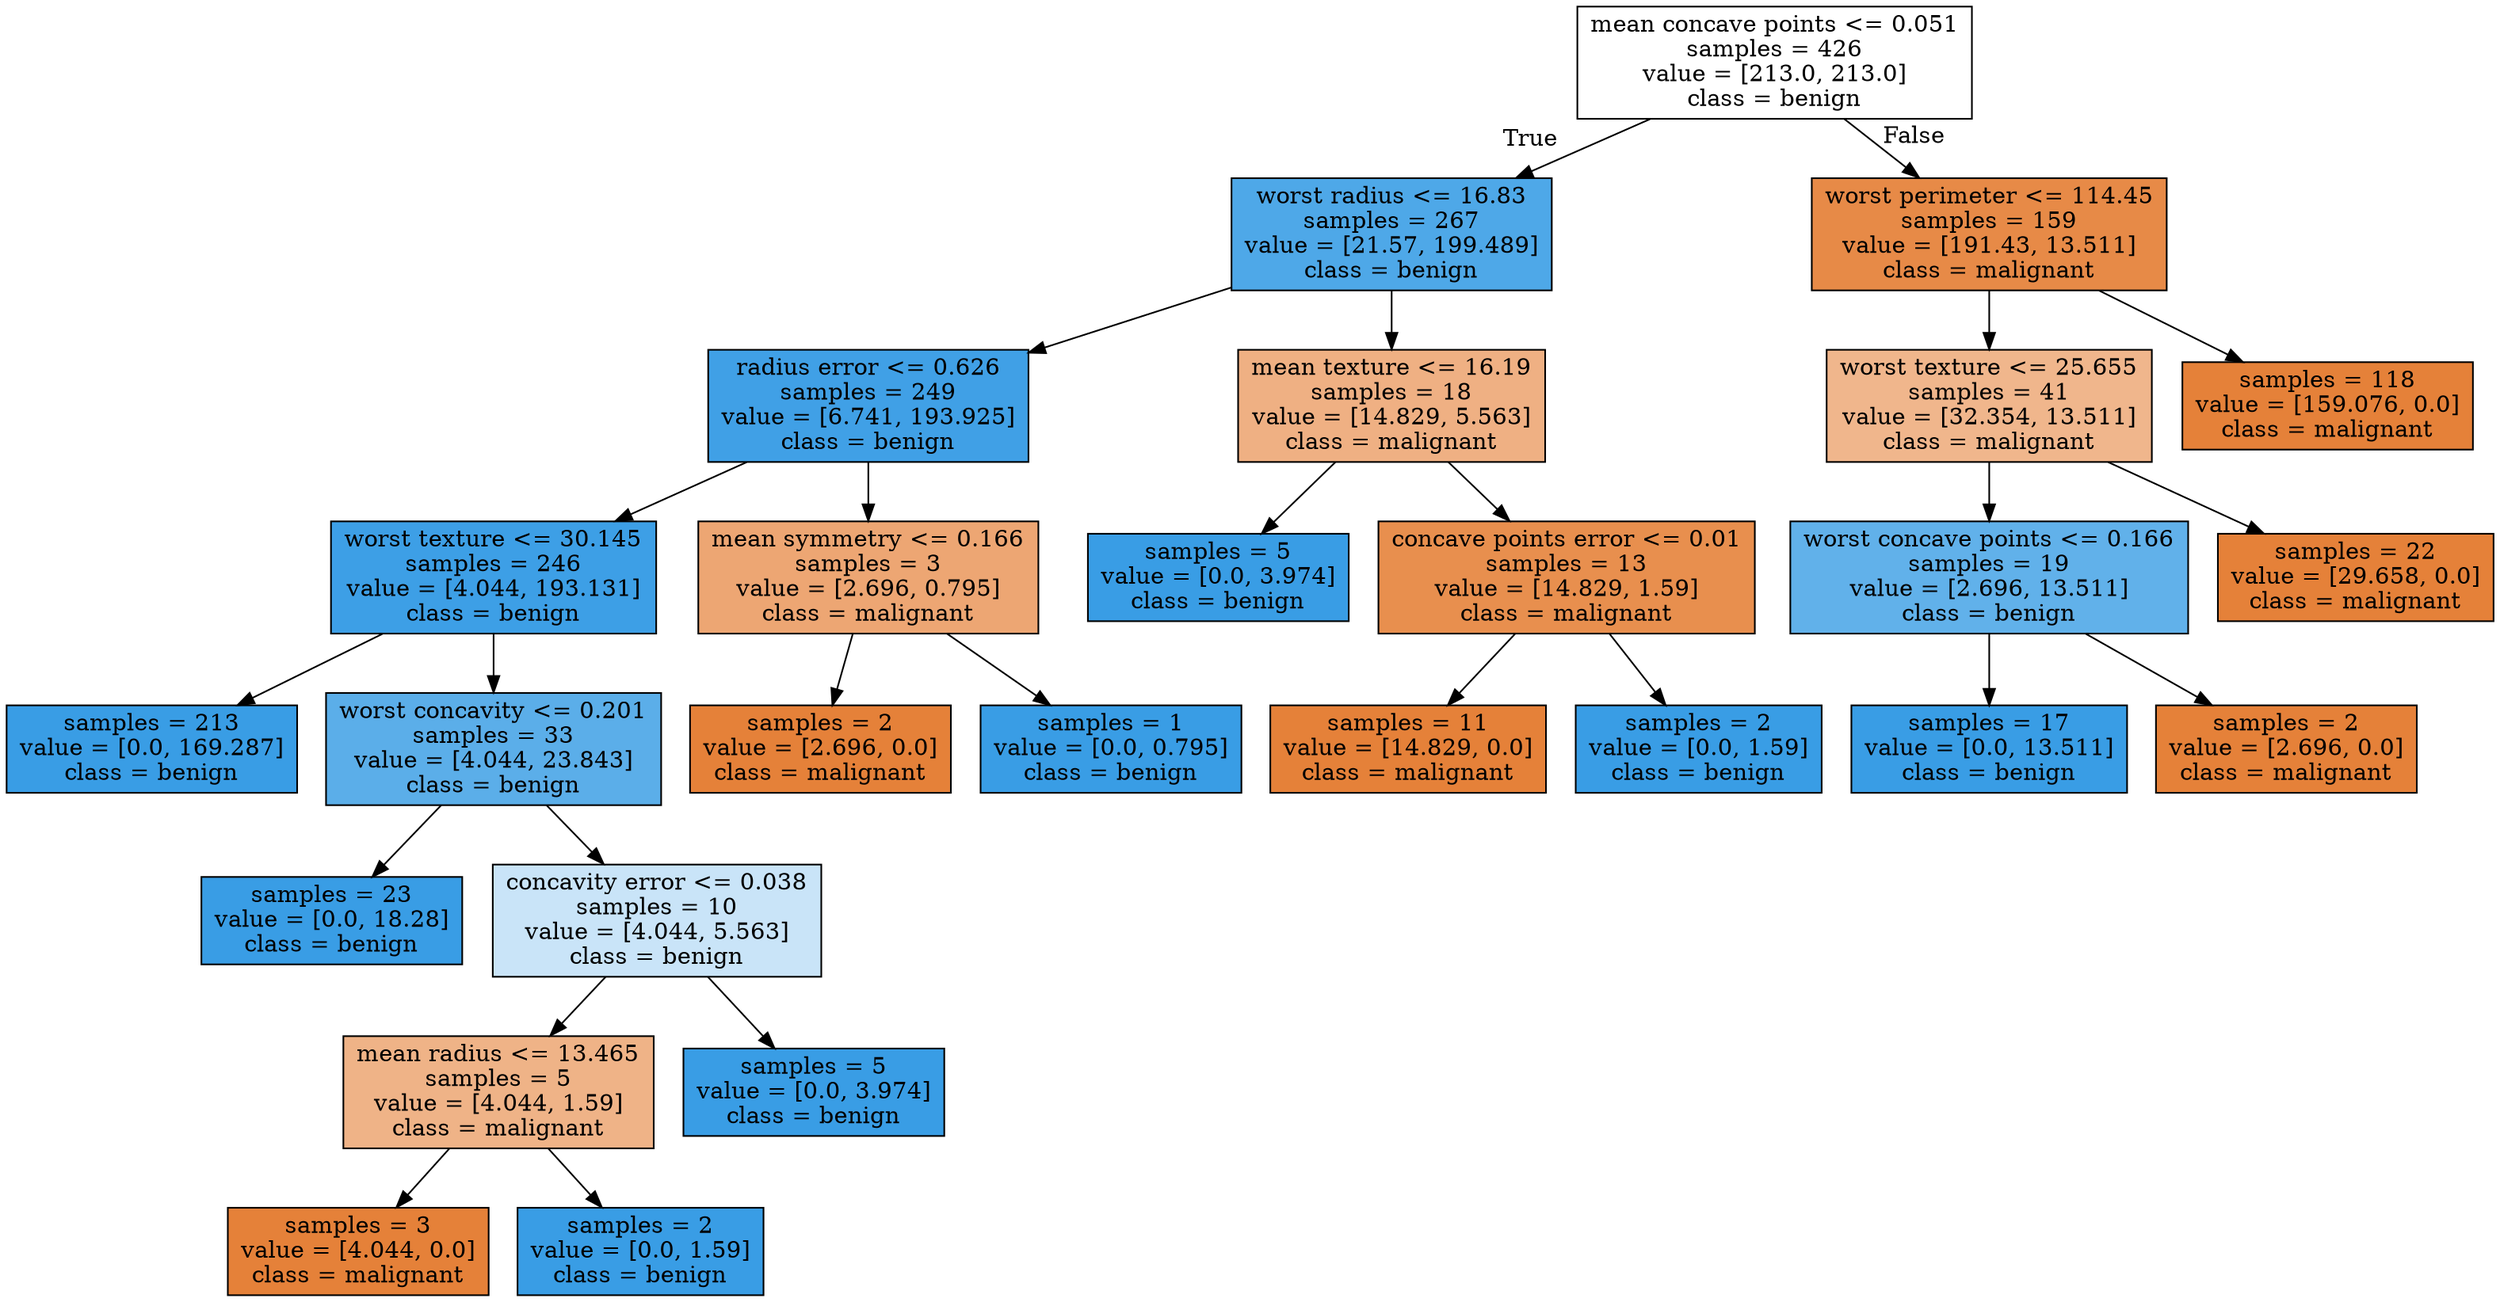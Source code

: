 digraph Tree {
node [shape=box, style="filled", color="black"] ;
0 [label="mean concave points <= 0.051\nsamples = 426\nvalue = [213.0, 213.0]\nclass = benign", fillcolor="#ffffff"] ;
1 [label="worst radius <= 16.83\nsamples = 267\nvalue = [21.57, 199.489]\nclass = benign", fillcolor="#4ea8e8"] ;
0 -> 1 [labeldistance=2.5, labelangle=45, headlabel="True"] ;
2 [label="radius error <= 0.626\nsamples = 249\nvalue = [6.741, 193.925]\nclass = benign", fillcolor="#40a0e6"] ;
1 -> 2 ;
3 [label="worst texture <= 30.145\nsamples = 246\nvalue = [4.044, 193.131]\nclass = benign", fillcolor="#3d9fe6"] ;
2 -> 3 ;
4 [label="samples = 213\nvalue = [0.0, 169.287]\nclass = benign", fillcolor="#399de5"] ;
3 -> 4 ;
5 [label="worst concavity <= 0.201\nsamples = 33\nvalue = [4.044, 23.843]\nclass = benign", fillcolor="#5baee9"] ;
3 -> 5 ;
6 [label="samples = 23\nvalue = [0.0, 18.28]\nclass = benign", fillcolor="#399de5"] ;
5 -> 6 ;
7 [label="concavity error <= 0.038\nsamples = 10\nvalue = [4.044, 5.563]\nclass = benign", fillcolor="#c9e4f8"] ;
5 -> 7 ;
8 [label="mean radius <= 13.465\nsamples = 5\nvalue = [4.044, 1.59]\nclass = malignant", fillcolor="#efb387"] ;
7 -> 8 ;
9 [label="samples = 3\nvalue = [4.044, 0.0]\nclass = malignant", fillcolor="#e58139"] ;
8 -> 9 ;
10 [label="samples = 2\nvalue = [0.0, 1.59]\nclass = benign", fillcolor="#399de5"] ;
8 -> 10 ;
11 [label="samples = 5\nvalue = [0.0, 3.974]\nclass = benign", fillcolor="#399de5"] ;
7 -> 11 ;
12 [label="mean symmetry <= 0.166\nsamples = 3\nvalue = [2.696, 0.795]\nclass = malignant", fillcolor="#eda673"] ;
2 -> 12 ;
13 [label="samples = 2\nvalue = [2.696, 0.0]\nclass = malignant", fillcolor="#e58139"] ;
12 -> 13 ;
14 [label="samples = 1\nvalue = [0.0, 0.795]\nclass = benign", fillcolor="#399de5"] ;
12 -> 14 ;
15 [label="mean texture <= 16.19\nsamples = 18\nvalue = [14.829, 5.563]\nclass = malignant", fillcolor="#efb083"] ;
1 -> 15 ;
16 [label="samples = 5\nvalue = [0.0, 3.974]\nclass = benign", fillcolor="#399de5"] ;
15 -> 16 ;
17 [label="concave points error <= 0.01\nsamples = 13\nvalue = [14.829, 1.59]\nclass = malignant", fillcolor="#e88f4e"] ;
15 -> 17 ;
18 [label="samples = 11\nvalue = [14.829, 0.0]\nclass = malignant", fillcolor="#e58139"] ;
17 -> 18 ;
19 [label="samples = 2\nvalue = [0.0, 1.59]\nclass = benign", fillcolor="#399de5"] ;
17 -> 19 ;
20 [label="worst perimeter <= 114.45\nsamples = 159\nvalue = [191.43, 13.511]\nclass = malignant", fillcolor="#e78a47"] ;
0 -> 20 [labeldistance=2.5, labelangle=-45, headlabel="False"] ;
21 [label="worst texture <= 25.655\nsamples = 41\nvalue = [32.354, 13.511]\nclass = malignant", fillcolor="#f0b68c"] ;
20 -> 21 ;
22 [label="worst concave points <= 0.166\nsamples = 19\nvalue = [2.696, 13.511]\nclass = benign", fillcolor="#61b1ea"] ;
21 -> 22 ;
23 [label="samples = 17\nvalue = [0.0, 13.511]\nclass = benign", fillcolor="#399de5"] ;
22 -> 23 ;
24 [label="samples = 2\nvalue = [2.696, 0.0]\nclass = malignant", fillcolor="#e58139"] ;
22 -> 24 ;
25 [label="samples = 22\nvalue = [29.658, 0.0]\nclass = malignant", fillcolor="#e58139"] ;
21 -> 25 ;
26 [label="samples = 118\nvalue = [159.076, 0.0]\nclass = malignant", fillcolor="#e58139"] ;
20 -> 26 ;
}